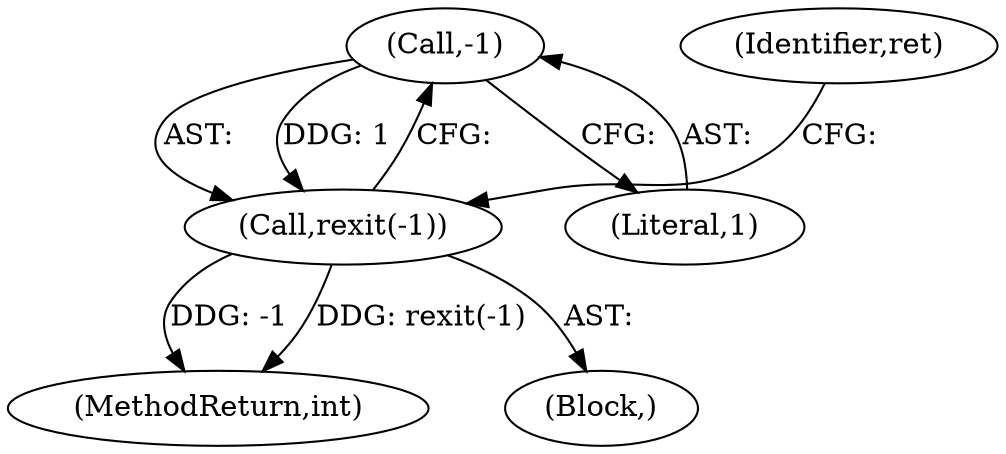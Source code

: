 digraph "1_lxc_81f466d05f2a89cb4f122ef7f593ff3f279b165c_1@del" {
"1000593" [label="(Call,-1)"];
"1000592" [label="(Call,rexit(-1))"];
"1000695" [label="(MethodReturn,int)"];
"1000594" [label="(Literal,1)"];
"1000592" [label="(Call,rexit(-1))"];
"1000596" [label="(Identifier,ret)"];
"1000584" [label="(Block,)"];
"1000593" [label="(Call,-1)"];
"1000593" -> "1000592"  [label="AST: "];
"1000593" -> "1000594"  [label="CFG: "];
"1000594" -> "1000593"  [label="AST: "];
"1000592" -> "1000593"  [label="CFG: "];
"1000593" -> "1000592"  [label="DDG: 1"];
"1000592" -> "1000584"  [label="AST: "];
"1000596" -> "1000592"  [label="CFG: "];
"1000592" -> "1000695"  [label="DDG: rexit(-1)"];
"1000592" -> "1000695"  [label="DDG: -1"];
}

